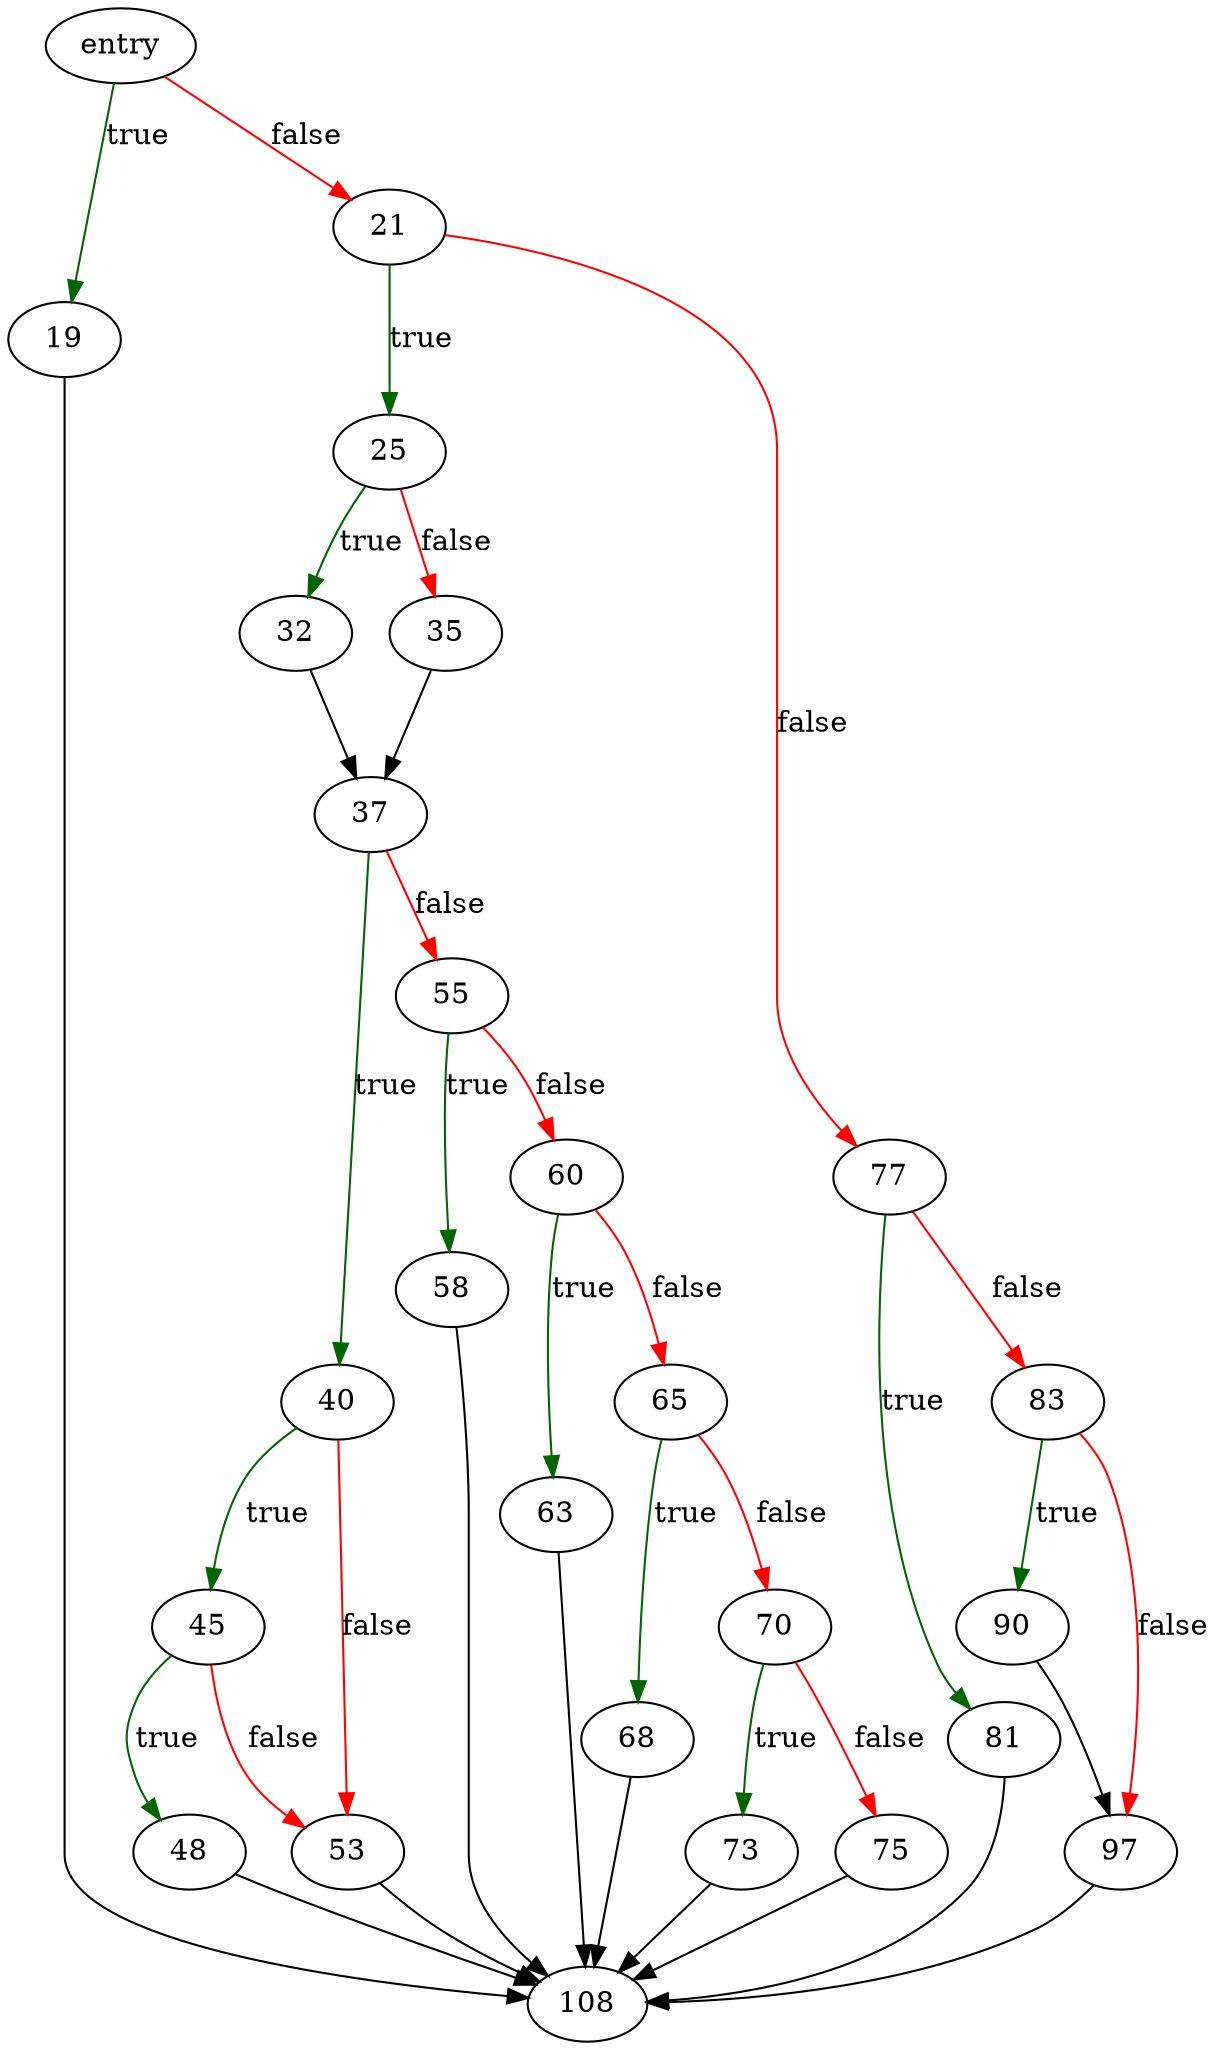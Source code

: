 digraph "sqlite3VdbeSerialType" {
	// Node definitions.
	3 [label=entry];
	19;
	21;
	25;
	32;
	35;
	37;
	40;
	45;
	48;
	53;
	55;
	58;
	60;
	63;
	65;
	68;
	70;
	73;
	75;
	77;
	81;
	83;
	90;
	97;
	108;

	// Edge definitions.
	3 -> 19 [
		color=darkgreen
		label=true
	];
	3 -> 21 [
		color=red
		label=false
	];
	19 -> 108;
	21 -> 25 [
		color=darkgreen
		label=true
	];
	21 -> 77 [
		color=red
		label=false
	];
	25 -> 32 [
		color=darkgreen
		label=true
	];
	25 -> 35 [
		color=red
		label=false
	];
	32 -> 37;
	35 -> 37;
	37 -> 40 [
		color=darkgreen
		label=true
	];
	37 -> 55 [
		color=red
		label=false
	];
	40 -> 45 [
		color=darkgreen
		label=true
	];
	40 -> 53 [
		color=red
		label=false
	];
	45 -> 48 [
		color=darkgreen
		label=true
	];
	45 -> 53 [
		color=red
		label=false
	];
	48 -> 108;
	53 -> 108;
	55 -> 58 [
		color=darkgreen
		label=true
	];
	55 -> 60 [
		color=red
		label=false
	];
	58 -> 108;
	60 -> 63 [
		color=darkgreen
		label=true
	];
	60 -> 65 [
		color=red
		label=false
	];
	63 -> 108;
	65 -> 68 [
		color=darkgreen
		label=true
	];
	65 -> 70 [
		color=red
		label=false
	];
	68 -> 108;
	70 -> 73 [
		color=darkgreen
		label=true
	];
	70 -> 75 [
		color=red
		label=false
	];
	73 -> 108;
	75 -> 108;
	77 -> 81 [
		color=darkgreen
		label=true
	];
	77 -> 83 [
		color=red
		label=false
	];
	81 -> 108;
	83 -> 90 [
		color=darkgreen
		label=true
	];
	83 -> 97 [
		color=red
		label=false
	];
	90 -> 97;
	97 -> 108;
}